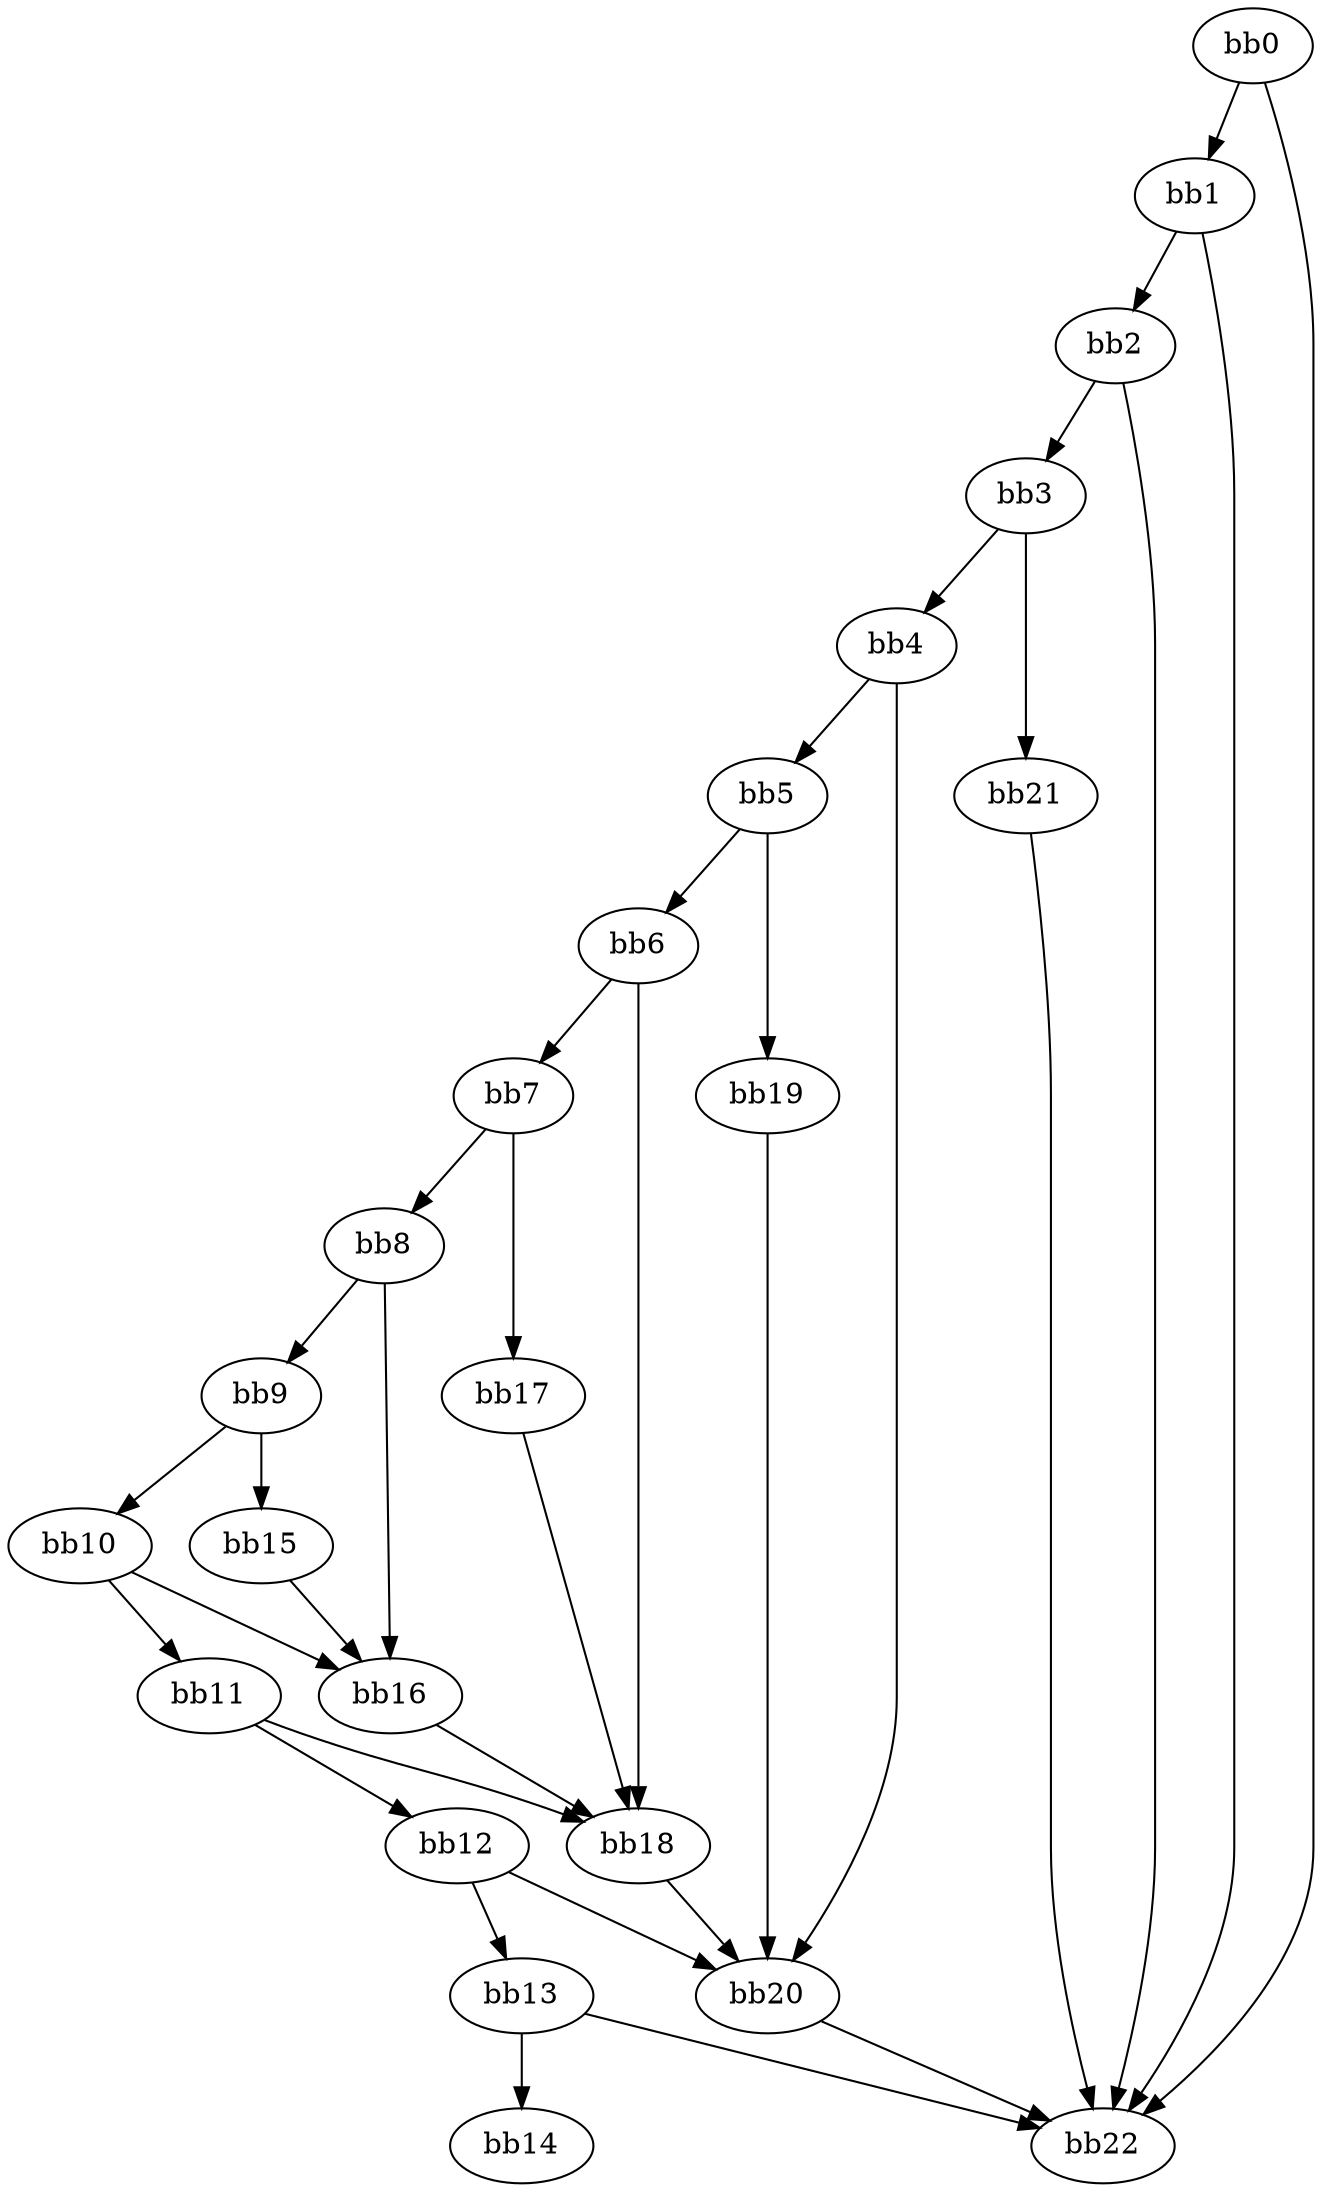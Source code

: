 digraph {
    0 [ label = "bb0\l" ]
    1 [ label = "bb1\l" ]
    2 [ label = "bb2\l" ]
    3 [ label = "bb3\l" ]
    4 [ label = "bb4\l" ]
    5 [ label = "bb5\l" ]
    6 [ label = "bb6\l" ]
    7 [ label = "bb7\l" ]
    8 [ label = "bb8\l" ]
    9 [ label = "bb9\l" ]
    10 [ label = "bb10\l" ]
    11 [ label = "bb11\l" ]
    12 [ label = "bb12\l" ]
    13 [ label = "bb13\l" ]
    14 [ label = "bb14\l" ]
    15 [ label = "bb15\l" ]
    16 [ label = "bb16\l" ]
    17 [ label = "bb17\l" ]
    18 [ label = "bb18\l" ]
    19 [ label = "bb19\l" ]
    20 [ label = "bb20\l" ]
    21 [ label = "bb21\l" ]
    22 [ label = "bb22\l" ]
    0 -> 1 [ ]
    0 -> 22 [ ]
    1 -> 2 [ ]
    1 -> 22 [ ]
    2 -> 3 [ ]
    2 -> 22 [ ]
    3 -> 4 [ ]
    3 -> 21 [ ]
    4 -> 5 [ ]
    4 -> 20 [ ]
    5 -> 6 [ ]
    5 -> 19 [ ]
    6 -> 7 [ ]
    6 -> 18 [ ]
    7 -> 8 [ ]
    7 -> 17 [ ]
    8 -> 9 [ ]
    8 -> 16 [ ]
    9 -> 10 [ ]
    9 -> 15 [ ]
    10 -> 11 [ ]
    10 -> 16 [ ]
    11 -> 12 [ ]
    11 -> 18 [ ]
    12 -> 13 [ ]
    12 -> 20 [ ]
    13 -> 14 [ ]
    13 -> 22 [ ]
    15 -> 16 [ ]
    16 -> 18 [ ]
    17 -> 18 [ ]
    18 -> 20 [ ]
    19 -> 20 [ ]
    20 -> 22 [ ]
    21 -> 22 [ ]
}

